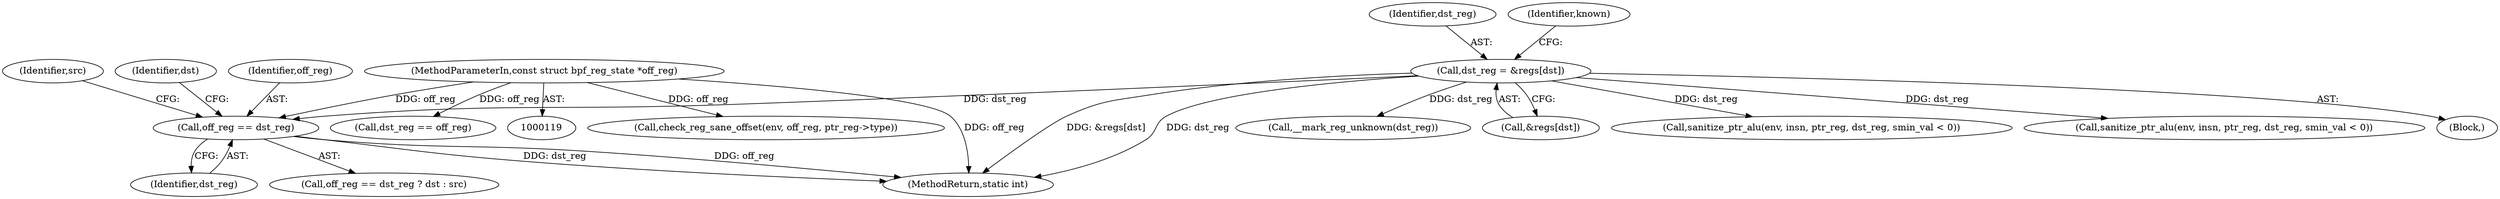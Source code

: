 digraph "0_linux_979d63d50c0c0f7bc537bf821e056cc9fe5abd38@pointer" {
"1000323" [label="(Call,off_reg == dst_reg)"];
"1000123" [label="(MethodParameterIn,const struct bpf_reg_state *off_reg)"];
"1000223" [label="(Call,dst_reg = &regs[dst])"];
"1000372" [label="(Call,sanitize_ptr_alu(env, insn, ptr_reg, dst_reg, smin_val < 0))"];
"1000327" [label="(Identifier,src)"];
"1000124" [label="(Block,)"];
"1000325" [label="(Identifier,dst_reg)"];
"1000225" [label="(Call,&regs[dst])"];
"1000326" [label="(Identifier,dst)"];
"1000907" [label="(MethodReturn,static int)"];
"1000248" [label="(Call,__mark_reg_unknown(dst_reg))"];
"1000323" [label="(Call,off_reg == dst_reg)"];
"1000224" [label="(Identifier,dst_reg)"];
"1000350" [label="(Call,check_reg_sane_offset(env, off_reg, ptr_reg->type))"];
"1000574" [label="(Call,sanitize_ptr_alu(env, insn, ptr_reg, dst_reg, smin_val < 0))"];
"1000322" [label="(Call,off_reg == dst_reg ? dst : src)"];
"1000123" [label="(MethodParameterIn,const struct bpf_reg_state *off_reg)"];
"1000232" [label="(Identifier,known)"];
"1000324" [label="(Identifier,off_reg)"];
"1000223" [label="(Call,dst_reg = &regs[dst])"];
"1000594" [label="(Call,dst_reg == off_reg)"];
"1000323" -> "1000322"  [label="AST: "];
"1000323" -> "1000325"  [label="CFG: "];
"1000324" -> "1000323"  [label="AST: "];
"1000325" -> "1000323"  [label="AST: "];
"1000326" -> "1000323"  [label="CFG: "];
"1000327" -> "1000323"  [label="CFG: "];
"1000323" -> "1000907"  [label="DDG: off_reg"];
"1000323" -> "1000907"  [label="DDG: dst_reg"];
"1000123" -> "1000323"  [label="DDG: off_reg"];
"1000223" -> "1000323"  [label="DDG: dst_reg"];
"1000123" -> "1000119"  [label="AST: "];
"1000123" -> "1000907"  [label="DDG: off_reg"];
"1000123" -> "1000350"  [label="DDG: off_reg"];
"1000123" -> "1000594"  [label="DDG: off_reg"];
"1000223" -> "1000124"  [label="AST: "];
"1000223" -> "1000225"  [label="CFG: "];
"1000224" -> "1000223"  [label="AST: "];
"1000225" -> "1000223"  [label="AST: "];
"1000232" -> "1000223"  [label="CFG: "];
"1000223" -> "1000907"  [label="DDG: &regs[dst]"];
"1000223" -> "1000907"  [label="DDG: dst_reg"];
"1000223" -> "1000248"  [label="DDG: dst_reg"];
"1000223" -> "1000372"  [label="DDG: dst_reg"];
"1000223" -> "1000574"  [label="DDG: dst_reg"];
}
